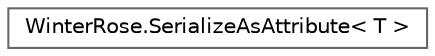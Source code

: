 digraph "Graphical Class Hierarchy"
{
 // LATEX_PDF_SIZE
  bgcolor="transparent";
  edge [fontname=Helvetica,fontsize=10,labelfontname=Helvetica,labelfontsize=10];
  node [fontname=Helvetica,fontsize=10,shape=box,height=0.2,width=0.4];
  rankdir="LR";
  Node0 [id="Node000000",label="WinterRose.SerializeAsAttribute\< T \>",height=0.2,width=0.4,color="grey40", fillcolor="white", style="filled",URL="$class_winter_rose_1_1_serialize_as_attribute-1-g.html",tooltip="Tells the serializer to serialize this class as the given type, even if the serializer would normally..."];
}
